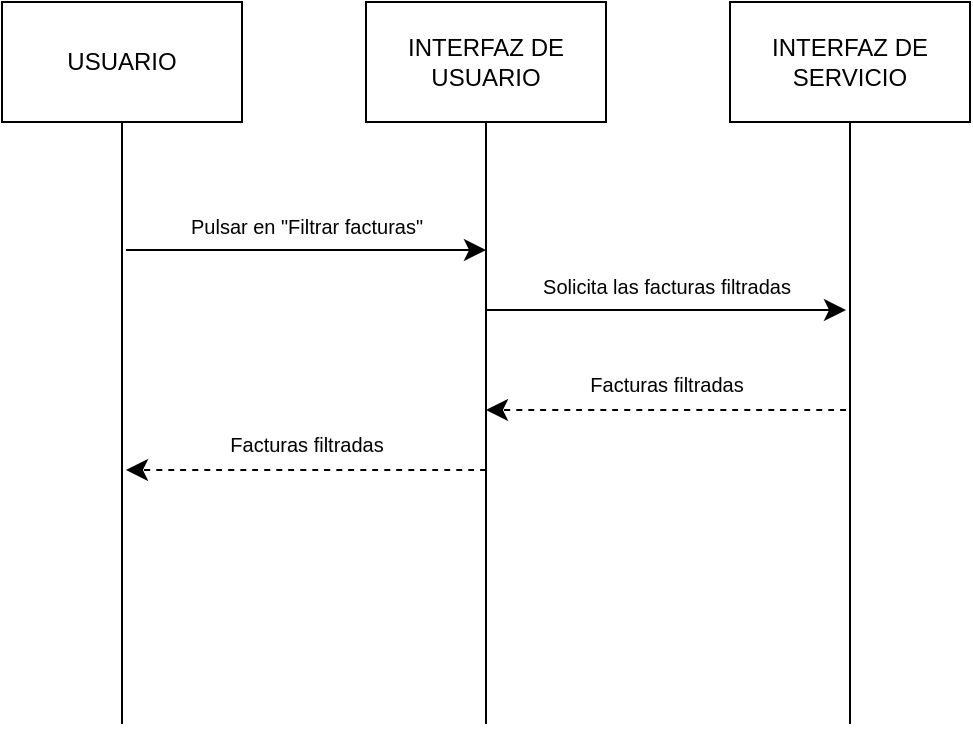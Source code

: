 <mxfile version="25.0.3">
  <diagram name="Página-1" id="H-gkT0Uagyp19nAyRc2H">
    <mxGraphModel dx="989" dy="567" grid="1" gridSize="10" guides="1" tooltips="1" connect="1" arrows="1" fold="1" page="1" pageScale="1" pageWidth="2339" pageHeight="3300" math="0" shadow="0">
      <root>
        <mxCell id="0" />
        <mxCell id="1" parent="0" />
        <mxCell id="rSQyfVXuCcYKM9ilOvzM-1" style="edgeStyle=none;curved=1;rounded=0;orthogonalLoop=1;jettySize=auto;html=1;exitX=0.5;exitY=1;exitDx=0;exitDy=0;entryX=0.5;entryY=0;entryDx=0;entryDy=0;fontSize=12;startSize=8;endSize=8;endArrow=none;endFill=0;" edge="1" parent="1" source="rSQyfVXuCcYKM9ilOvzM-2">
          <mxGeometry relative="1" as="geometry">
            <mxPoint x="178" y="517" as="targetPoint" />
          </mxGeometry>
        </mxCell>
        <mxCell id="rSQyfVXuCcYKM9ilOvzM-2" value="USUARIO" style="rounded=0;whiteSpace=wrap;html=1;" vertex="1" parent="1">
          <mxGeometry x="118" y="156" width="120" height="60" as="geometry" />
        </mxCell>
        <mxCell id="rSQyfVXuCcYKM9ilOvzM-3" style="edgeStyle=none;curved=1;rounded=0;orthogonalLoop=1;jettySize=auto;html=1;exitX=0.5;exitY=1;exitDx=0;exitDy=0;entryX=0.5;entryY=0;entryDx=0;entryDy=0;fontSize=12;startSize=8;endSize=8;endArrow=none;endFill=0;" edge="1" parent="1" source="rSQyfVXuCcYKM9ilOvzM-4">
          <mxGeometry relative="1" as="geometry">
            <mxPoint x="360" y="517" as="targetPoint" />
          </mxGeometry>
        </mxCell>
        <mxCell id="rSQyfVXuCcYKM9ilOvzM-4" value="INTERFAZ DE USUARIO" style="rounded=0;whiteSpace=wrap;html=1;" vertex="1" parent="1">
          <mxGeometry x="300" y="156" width="120" height="60" as="geometry" />
        </mxCell>
        <mxCell id="rSQyfVXuCcYKM9ilOvzM-5" style="edgeStyle=none;curved=1;rounded=0;orthogonalLoop=1;jettySize=auto;html=1;exitX=0.5;exitY=1;exitDx=0;exitDy=0;entryX=0.5;entryY=0;entryDx=0;entryDy=0;fontSize=12;startSize=8;endSize=8;endArrow=none;endFill=0;" edge="1" parent="1" source="rSQyfVXuCcYKM9ilOvzM-6">
          <mxGeometry relative="1" as="geometry">
            <mxPoint x="542" y="517" as="targetPoint" />
          </mxGeometry>
        </mxCell>
        <mxCell id="rSQyfVXuCcYKM9ilOvzM-6" value="INTERFAZ DE SERVICIO" style="rounded=0;whiteSpace=wrap;html=1;" vertex="1" parent="1">
          <mxGeometry x="482" y="156" width="120" height="60" as="geometry" />
        </mxCell>
        <mxCell id="rSQyfVXuCcYKM9ilOvzM-7" value="" style="endArrow=classic;html=1;rounded=0;fontSize=12;startSize=8;endSize=8;curved=1;" edge="1" parent="1">
          <mxGeometry width="50" height="50" relative="1" as="geometry">
            <mxPoint x="180" y="280" as="sourcePoint" />
            <mxPoint x="360" y="280" as="targetPoint" />
          </mxGeometry>
        </mxCell>
        <mxCell id="rSQyfVXuCcYKM9ilOvzM-8" value="&lt;font style=&quot;font-size: 10px;&quot;&gt;Pulsar en &quot;Filtrar facturas&quot;&lt;/font&gt;" style="text;html=1;align=center;verticalAlign=middle;resizable=0;points=[];autosize=1;strokeColor=none;fillColor=none;fontSize=16;" vertex="1" parent="1">
          <mxGeometry x="200" y="251" width="140" height="30" as="geometry" />
        </mxCell>
        <mxCell id="rSQyfVXuCcYKM9ilOvzM-9" value="" style="endArrow=classic;html=1;rounded=0;fontSize=12;startSize=8;endSize=8;curved=1;" edge="1" parent="1">
          <mxGeometry width="50" height="50" relative="1" as="geometry">
            <mxPoint x="360" y="310" as="sourcePoint" />
            <mxPoint x="540" y="310" as="targetPoint" />
          </mxGeometry>
        </mxCell>
        <mxCell id="rSQyfVXuCcYKM9ilOvzM-10" value="&lt;font style=&quot;font-size: 10px;&quot;&gt;Solicita las facturas filtradas&lt;/font&gt;" style="text;html=1;align=center;verticalAlign=middle;resizable=0;points=[];autosize=1;strokeColor=none;fillColor=none;fontSize=16;" vertex="1" parent="1">
          <mxGeometry x="375" y="281" width="150" height="30" as="geometry" />
        </mxCell>
        <mxCell id="rSQyfVXuCcYKM9ilOvzM-11" value="" style="endArrow=classic;html=1;rounded=0;fontSize=12;startSize=8;endSize=8;curved=1;dashed=1;" edge="1" parent="1">
          <mxGeometry width="50" height="50" relative="1" as="geometry">
            <mxPoint x="540" y="360" as="sourcePoint" />
            <mxPoint x="360" y="360" as="targetPoint" />
          </mxGeometry>
        </mxCell>
        <mxCell id="rSQyfVXuCcYKM9ilOvzM-12" value="&lt;font style=&quot;font-size: 10px;&quot;&gt;Facturas filtradas&lt;/font&gt;" style="text;html=1;align=center;verticalAlign=middle;resizable=0;points=[];autosize=1;strokeColor=none;fillColor=none;fontSize=16;" vertex="1" parent="1">
          <mxGeometry x="400" y="330" width="100" height="30" as="geometry" />
        </mxCell>
        <mxCell id="rSQyfVXuCcYKM9ilOvzM-13" value="" style="endArrow=classic;html=1;rounded=0;fontSize=12;startSize=8;endSize=8;curved=1;dashed=1;" edge="1" parent="1">
          <mxGeometry width="50" height="50" relative="1" as="geometry">
            <mxPoint x="360" y="390" as="sourcePoint" />
            <mxPoint x="180" y="390" as="targetPoint" />
          </mxGeometry>
        </mxCell>
        <mxCell id="rSQyfVXuCcYKM9ilOvzM-14" value="&lt;font style=&quot;font-size: 10px;&quot;&gt;Facturas filtradas&lt;/font&gt;" style="text;html=1;align=center;verticalAlign=middle;resizable=0;points=[];autosize=1;strokeColor=none;fillColor=none;fontSize=16;" vertex="1" parent="1">
          <mxGeometry x="220" y="360" width="100" height="30" as="geometry" />
        </mxCell>
      </root>
    </mxGraphModel>
  </diagram>
</mxfile>
